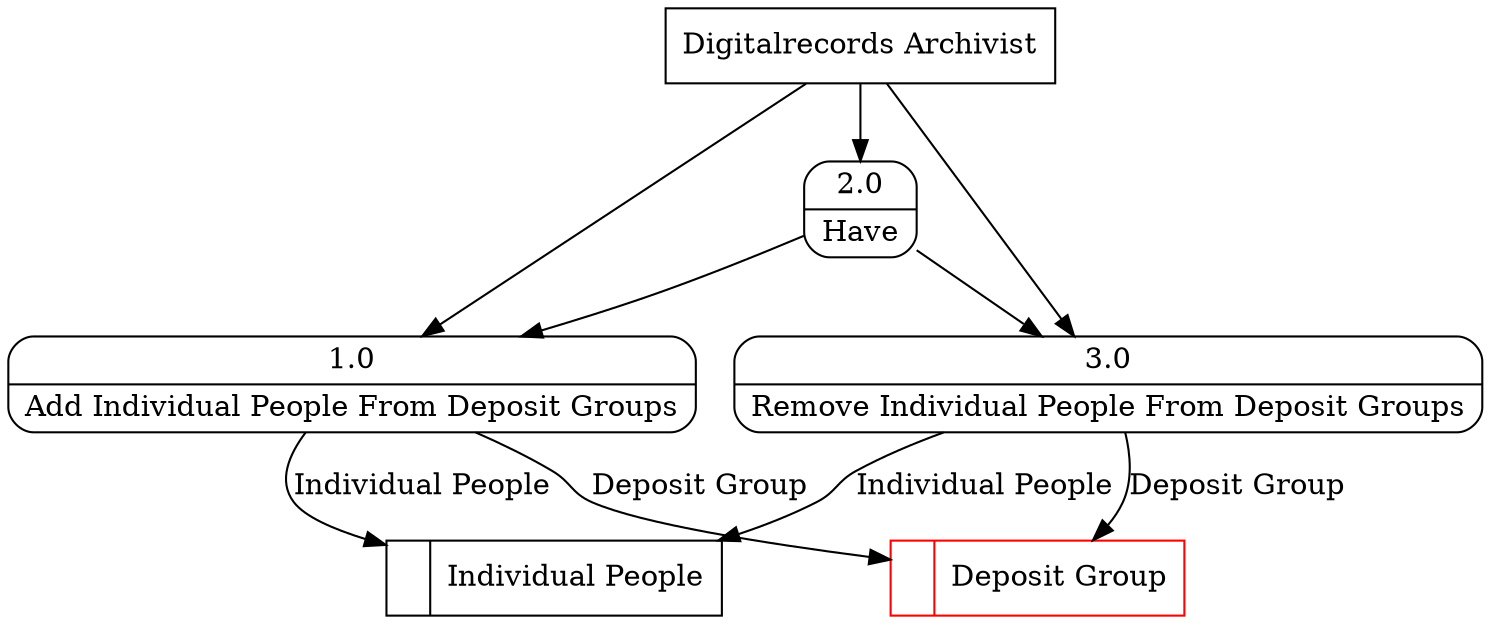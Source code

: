 digraph dfd2{ 
node[shape=record]
200 [label="<f0>  |<f1> Individual People " ];
201 [label="<f0>  |<f1> Deposit Group " color=red];
202 [label="Digitalrecords Archivist" shape=box];
203 [label="{<f0> 1.0|<f1> Add Individual People From Deposit Groups }" shape=Mrecord];
204 [label="{<f0> 2.0|<f1> Have }" shape=Mrecord];
205 [label="{<f0> 3.0|<f1> Remove Individual People From Deposit Groups }" shape=Mrecord];
202 -> 203
202 -> 204
202 -> 205
203 -> 200 [label="Individual People"]
203 -> 201 [label="Deposit Group"]
204 -> 203
204 -> 205
205 -> 200 [label="Individual People"]
205 -> 201 [label="Deposit Group"]
}